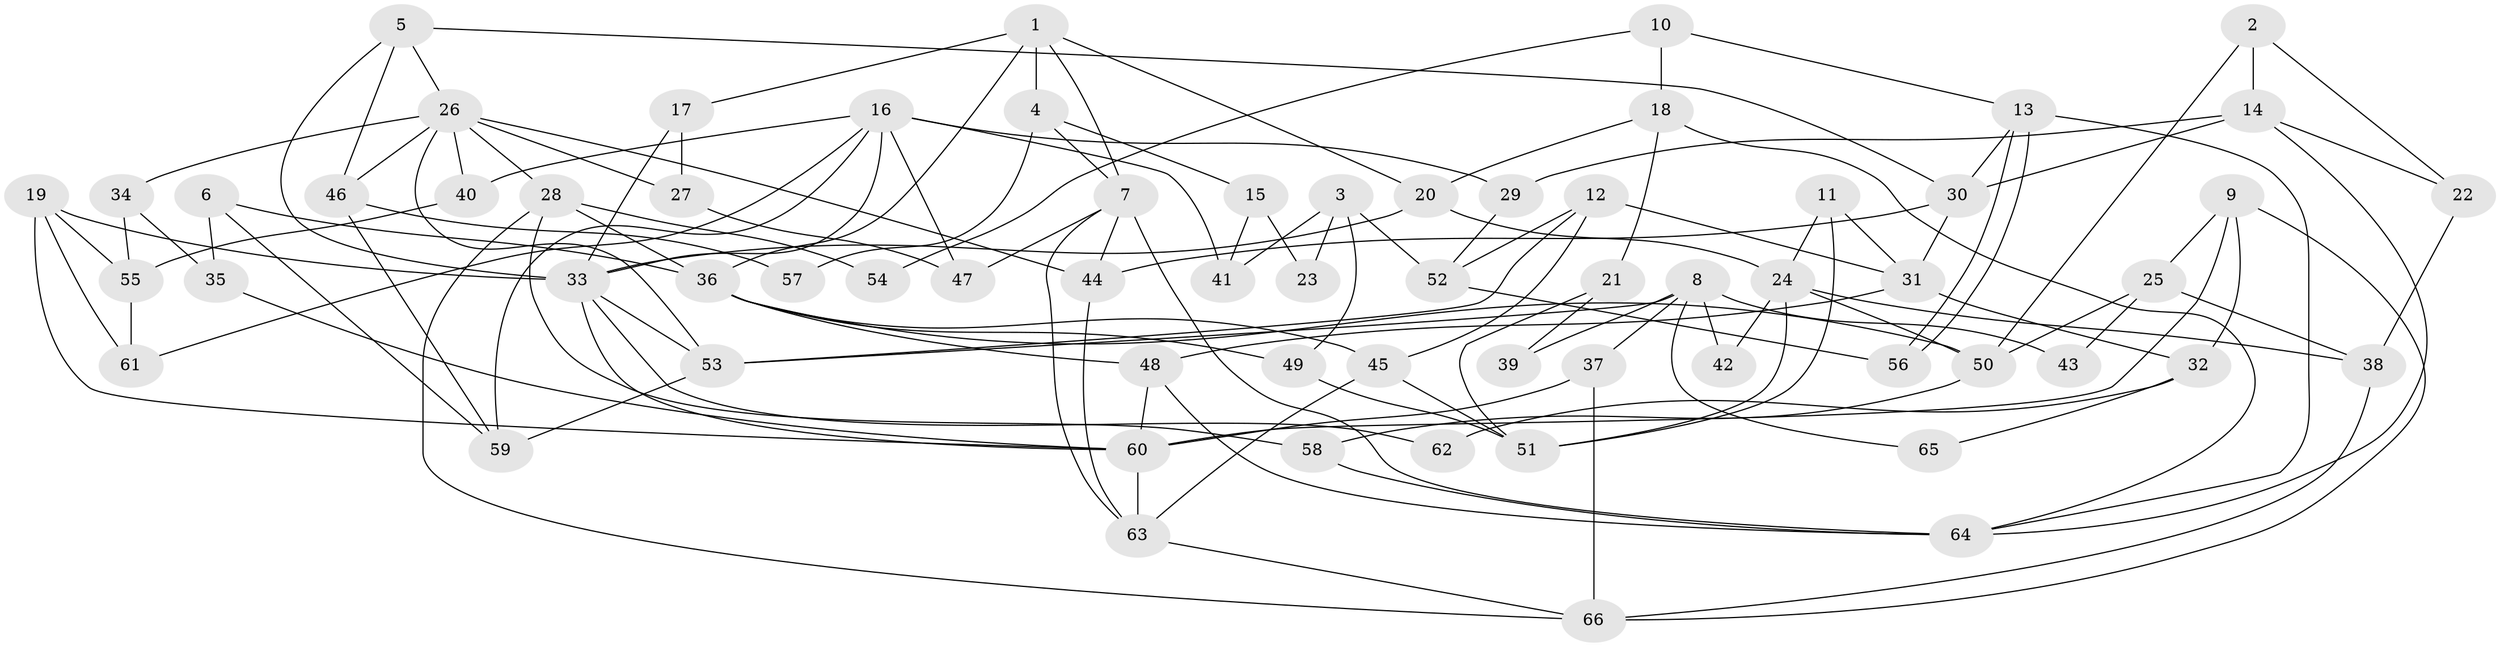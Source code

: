 // Generated by graph-tools (version 1.1) at 2025/49/03/09/25 04:49:14]
// undirected, 66 vertices, 132 edges
graph export_dot {
graph [start="1"]
  node [color=gray90,style=filled];
  1;
  2;
  3;
  4;
  5;
  6;
  7;
  8;
  9;
  10;
  11;
  12;
  13;
  14;
  15;
  16;
  17;
  18;
  19;
  20;
  21;
  22;
  23;
  24;
  25;
  26;
  27;
  28;
  29;
  30;
  31;
  32;
  33;
  34;
  35;
  36;
  37;
  38;
  39;
  40;
  41;
  42;
  43;
  44;
  45;
  46;
  47;
  48;
  49;
  50;
  51;
  52;
  53;
  54;
  55;
  56;
  57;
  58;
  59;
  60;
  61;
  62;
  63;
  64;
  65;
  66;
  1 -- 20;
  1 -- 36;
  1 -- 4;
  1 -- 7;
  1 -- 17;
  2 -- 22;
  2 -- 50;
  2 -- 14;
  3 -- 52;
  3 -- 49;
  3 -- 23;
  3 -- 41;
  4 -- 7;
  4 -- 15;
  4 -- 57;
  5 -- 30;
  5 -- 26;
  5 -- 33;
  5 -- 46;
  6 -- 35;
  6 -- 59;
  6 -- 36;
  7 -- 44;
  7 -- 47;
  7 -- 63;
  7 -- 64;
  8 -- 53;
  8 -- 37;
  8 -- 39;
  8 -- 42;
  8 -- 43;
  8 -- 65;
  9 -- 60;
  9 -- 66;
  9 -- 25;
  9 -- 32;
  10 -- 13;
  10 -- 18;
  10 -- 54;
  11 -- 24;
  11 -- 31;
  11 -- 51;
  12 -- 31;
  12 -- 53;
  12 -- 45;
  12 -- 52;
  13 -- 64;
  13 -- 56;
  13 -- 56;
  13 -- 30;
  14 -- 64;
  14 -- 22;
  14 -- 29;
  14 -- 30;
  15 -- 41;
  15 -- 23;
  16 -- 47;
  16 -- 61;
  16 -- 29;
  16 -- 33;
  16 -- 40;
  16 -- 41;
  16 -- 59;
  17 -- 33;
  17 -- 27;
  18 -- 64;
  18 -- 20;
  18 -- 21;
  19 -- 60;
  19 -- 33;
  19 -- 55;
  19 -- 61;
  20 -- 24;
  20 -- 33;
  21 -- 51;
  21 -- 39;
  22 -- 38;
  24 -- 50;
  24 -- 38;
  24 -- 42;
  24 -- 51;
  25 -- 50;
  25 -- 38;
  25 -- 43;
  26 -- 46;
  26 -- 44;
  26 -- 27;
  26 -- 28;
  26 -- 34;
  26 -- 40;
  26 -- 53;
  27 -- 47;
  28 -- 36;
  28 -- 54;
  28 -- 58;
  28 -- 66;
  29 -- 52;
  30 -- 31;
  30 -- 44;
  31 -- 48;
  31 -- 32;
  32 -- 62;
  32 -- 65;
  33 -- 53;
  33 -- 60;
  33 -- 62;
  34 -- 55;
  34 -- 35;
  35 -- 60;
  36 -- 45;
  36 -- 48;
  36 -- 49;
  36 -- 50;
  37 -- 66;
  37 -- 60;
  38 -- 66;
  40 -- 55;
  44 -- 63;
  45 -- 51;
  45 -- 63;
  46 -- 59;
  46 -- 57;
  48 -- 60;
  48 -- 64;
  49 -- 51;
  50 -- 58;
  52 -- 56;
  53 -- 59;
  55 -- 61;
  58 -- 64;
  60 -- 63;
  63 -- 66;
}
